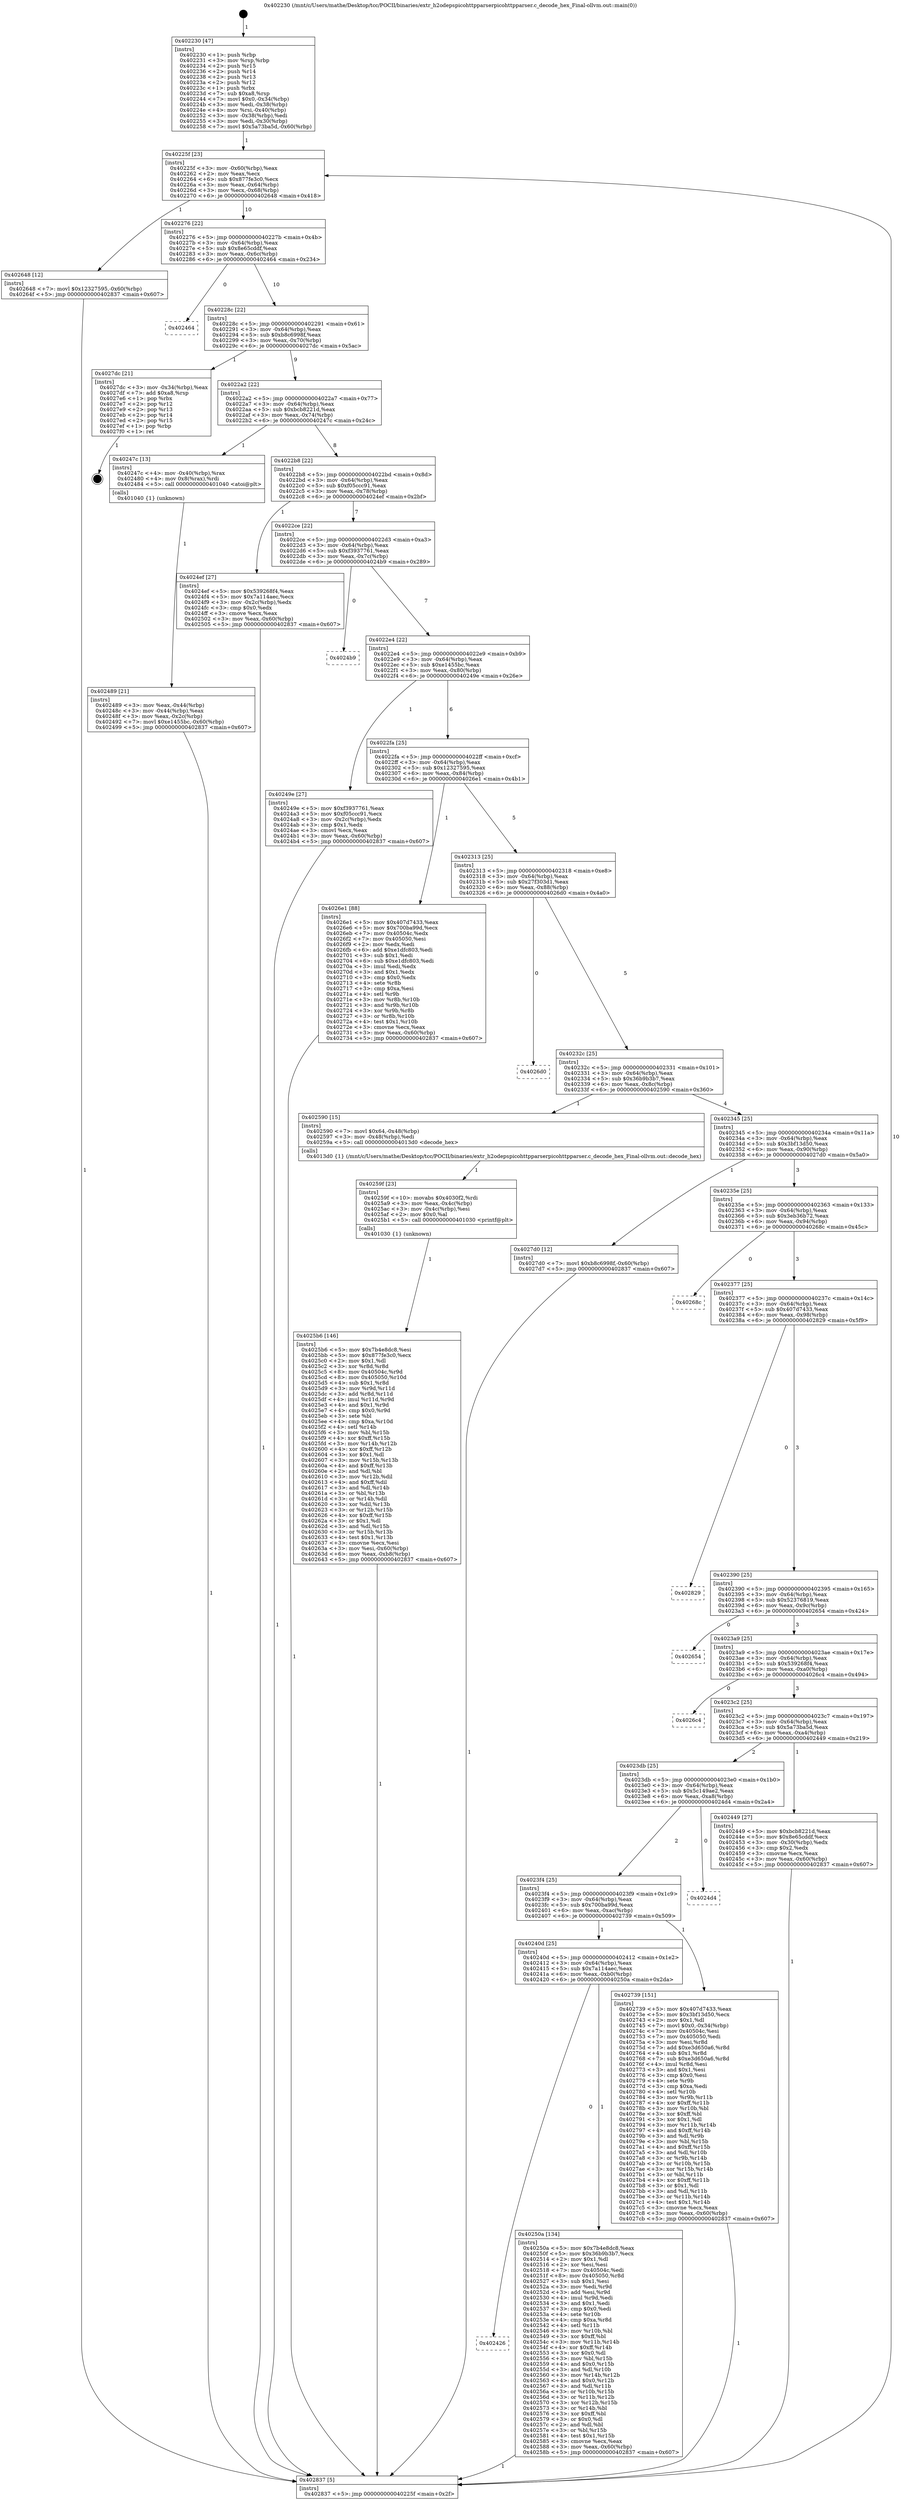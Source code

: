 digraph "0x402230" {
  label = "0x402230 (/mnt/c/Users/mathe/Desktop/tcc/POCII/binaries/extr_h2odepspicohttpparserpicohttpparser.c_decode_hex_Final-ollvm.out::main(0))"
  labelloc = "t"
  node[shape=record]

  Entry [label="",width=0.3,height=0.3,shape=circle,fillcolor=black,style=filled]
  "0x40225f" [label="{
     0x40225f [23]\l
     | [instrs]\l
     &nbsp;&nbsp;0x40225f \<+3\>: mov -0x60(%rbp),%eax\l
     &nbsp;&nbsp;0x402262 \<+2\>: mov %eax,%ecx\l
     &nbsp;&nbsp;0x402264 \<+6\>: sub $0x877fe3c0,%ecx\l
     &nbsp;&nbsp;0x40226a \<+3\>: mov %eax,-0x64(%rbp)\l
     &nbsp;&nbsp;0x40226d \<+3\>: mov %ecx,-0x68(%rbp)\l
     &nbsp;&nbsp;0x402270 \<+6\>: je 0000000000402648 \<main+0x418\>\l
  }"]
  "0x402648" [label="{
     0x402648 [12]\l
     | [instrs]\l
     &nbsp;&nbsp;0x402648 \<+7\>: movl $0x12327595,-0x60(%rbp)\l
     &nbsp;&nbsp;0x40264f \<+5\>: jmp 0000000000402837 \<main+0x607\>\l
  }"]
  "0x402276" [label="{
     0x402276 [22]\l
     | [instrs]\l
     &nbsp;&nbsp;0x402276 \<+5\>: jmp 000000000040227b \<main+0x4b\>\l
     &nbsp;&nbsp;0x40227b \<+3\>: mov -0x64(%rbp),%eax\l
     &nbsp;&nbsp;0x40227e \<+5\>: sub $0x8e65cddf,%eax\l
     &nbsp;&nbsp;0x402283 \<+3\>: mov %eax,-0x6c(%rbp)\l
     &nbsp;&nbsp;0x402286 \<+6\>: je 0000000000402464 \<main+0x234\>\l
  }"]
  Exit [label="",width=0.3,height=0.3,shape=circle,fillcolor=black,style=filled,peripheries=2]
  "0x402464" [label="{
     0x402464\l
  }", style=dashed]
  "0x40228c" [label="{
     0x40228c [22]\l
     | [instrs]\l
     &nbsp;&nbsp;0x40228c \<+5\>: jmp 0000000000402291 \<main+0x61\>\l
     &nbsp;&nbsp;0x402291 \<+3\>: mov -0x64(%rbp),%eax\l
     &nbsp;&nbsp;0x402294 \<+5\>: sub $0xb8c6998f,%eax\l
     &nbsp;&nbsp;0x402299 \<+3\>: mov %eax,-0x70(%rbp)\l
     &nbsp;&nbsp;0x40229c \<+6\>: je 00000000004027dc \<main+0x5ac\>\l
  }"]
  "0x4025b6" [label="{
     0x4025b6 [146]\l
     | [instrs]\l
     &nbsp;&nbsp;0x4025b6 \<+5\>: mov $0x7b4e8dc8,%esi\l
     &nbsp;&nbsp;0x4025bb \<+5\>: mov $0x877fe3c0,%ecx\l
     &nbsp;&nbsp;0x4025c0 \<+2\>: mov $0x1,%dl\l
     &nbsp;&nbsp;0x4025c2 \<+3\>: xor %r8d,%r8d\l
     &nbsp;&nbsp;0x4025c5 \<+8\>: mov 0x40504c,%r9d\l
     &nbsp;&nbsp;0x4025cd \<+8\>: mov 0x405050,%r10d\l
     &nbsp;&nbsp;0x4025d5 \<+4\>: sub $0x1,%r8d\l
     &nbsp;&nbsp;0x4025d9 \<+3\>: mov %r9d,%r11d\l
     &nbsp;&nbsp;0x4025dc \<+3\>: add %r8d,%r11d\l
     &nbsp;&nbsp;0x4025df \<+4\>: imul %r11d,%r9d\l
     &nbsp;&nbsp;0x4025e3 \<+4\>: and $0x1,%r9d\l
     &nbsp;&nbsp;0x4025e7 \<+4\>: cmp $0x0,%r9d\l
     &nbsp;&nbsp;0x4025eb \<+3\>: sete %bl\l
     &nbsp;&nbsp;0x4025ee \<+4\>: cmp $0xa,%r10d\l
     &nbsp;&nbsp;0x4025f2 \<+4\>: setl %r14b\l
     &nbsp;&nbsp;0x4025f6 \<+3\>: mov %bl,%r15b\l
     &nbsp;&nbsp;0x4025f9 \<+4\>: xor $0xff,%r15b\l
     &nbsp;&nbsp;0x4025fd \<+3\>: mov %r14b,%r12b\l
     &nbsp;&nbsp;0x402600 \<+4\>: xor $0xff,%r12b\l
     &nbsp;&nbsp;0x402604 \<+3\>: xor $0x1,%dl\l
     &nbsp;&nbsp;0x402607 \<+3\>: mov %r15b,%r13b\l
     &nbsp;&nbsp;0x40260a \<+4\>: and $0xff,%r13b\l
     &nbsp;&nbsp;0x40260e \<+2\>: and %dl,%bl\l
     &nbsp;&nbsp;0x402610 \<+3\>: mov %r12b,%dil\l
     &nbsp;&nbsp;0x402613 \<+4\>: and $0xff,%dil\l
     &nbsp;&nbsp;0x402617 \<+3\>: and %dl,%r14b\l
     &nbsp;&nbsp;0x40261a \<+3\>: or %bl,%r13b\l
     &nbsp;&nbsp;0x40261d \<+3\>: or %r14b,%dil\l
     &nbsp;&nbsp;0x402620 \<+3\>: xor %dil,%r13b\l
     &nbsp;&nbsp;0x402623 \<+3\>: or %r12b,%r15b\l
     &nbsp;&nbsp;0x402626 \<+4\>: xor $0xff,%r15b\l
     &nbsp;&nbsp;0x40262a \<+3\>: or $0x1,%dl\l
     &nbsp;&nbsp;0x40262d \<+3\>: and %dl,%r15b\l
     &nbsp;&nbsp;0x402630 \<+3\>: or %r15b,%r13b\l
     &nbsp;&nbsp;0x402633 \<+4\>: test $0x1,%r13b\l
     &nbsp;&nbsp;0x402637 \<+3\>: cmovne %ecx,%esi\l
     &nbsp;&nbsp;0x40263a \<+3\>: mov %esi,-0x60(%rbp)\l
     &nbsp;&nbsp;0x40263d \<+6\>: mov %eax,-0xb8(%rbp)\l
     &nbsp;&nbsp;0x402643 \<+5\>: jmp 0000000000402837 \<main+0x607\>\l
  }"]
  "0x4027dc" [label="{
     0x4027dc [21]\l
     | [instrs]\l
     &nbsp;&nbsp;0x4027dc \<+3\>: mov -0x34(%rbp),%eax\l
     &nbsp;&nbsp;0x4027df \<+7\>: add $0xa8,%rsp\l
     &nbsp;&nbsp;0x4027e6 \<+1\>: pop %rbx\l
     &nbsp;&nbsp;0x4027e7 \<+2\>: pop %r12\l
     &nbsp;&nbsp;0x4027e9 \<+2\>: pop %r13\l
     &nbsp;&nbsp;0x4027eb \<+2\>: pop %r14\l
     &nbsp;&nbsp;0x4027ed \<+2\>: pop %r15\l
     &nbsp;&nbsp;0x4027ef \<+1\>: pop %rbp\l
     &nbsp;&nbsp;0x4027f0 \<+1\>: ret\l
  }"]
  "0x4022a2" [label="{
     0x4022a2 [22]\l
     | [instrs]\l
     &nbsp;&nbsp;0x4022a2 \<+5\>: jmp 00000000004022a7 \<main+0x77\>\l
     &nbsp;&nbsp;0x4022a7 \<+3\>: mov -0x64(%rbp),%eax\l
     &nbsp;&nbsp;0x4022aa \<+5\>: sub $0xbcb8221d,%eax\l
     &nbsp;&nbsp;0x4022af \<+3\>: mov %eax,-0x74(%rbp)\l
     &nbsp;&nbsp;0x4022b2 \<+6\>: je 000000000040247c \<main+0x24c\>\l
  }"]
  "0x40259f" [label="{
     0x40259f [23]\l
     | [instrs]\l
     &nbsp;&nbsp;0x40259f \<+10\>: movabs $0x4030f2,%rdi\l
     &nbsp;&nbsp;0x4025a9 \<+3\>: mov %eax,-0x4c(%rbp)\l
     &nbsp;&nbsp;0x4025ac \<+3\>: mov -0x4c(%rbp),%esi\l
     &nbsp;&nbsp;0x4025af \<+2\>: mov $0x0,%al\l
     &nbsp;&nbsp;0x4025b1 \<+5\>: call 0000000000401030 \<printf@plt\>\l
     | [calls]\l
     &nbsp;&nbsp;0x401030 \{1\} (unknown)\l
  }"]
  "0x40247c" [label="{
     0x40247c [13]\l
     | [instrs]\l
     &nbsp;&nbsp;0x40247c \<+4\>: mov -0x40(%rbp),%rax\l
     &nbsp;&nbsp;0x402480 \<+4\>: mov 0x8(%rax),%rdi\l
     &nbsp;&nbsp;0x402484 \<+5\>: call 0000000000401040 \<atoi@plt\>\l
     | [calls]\l
     &nbsp;&nbsp;0x401040 \{1\} (unknown)\l
  }"]
  "0x4022b8" [label="{
     0x4022b8 [22]\l
     | [instrs]\l
     &nbsp;&nbsp;0x4022b8 \<+5\>: jmp 00000000004022bd \<main+0x8d\>\l
     &nbsp;&nbsp;0x4022bd \<+3\>: mov -0x64(%rbp),%eax\l
     &nbsp;&nbsp;0x4022c0 \<+5\>: sub $0xf05ccc91,%eax\l
     &nbsp;&nbsp;0x4022c5 \<+3\>: mov %eax,-0x78(%rbp)\l
     &nbsp;&nbsp;0x4022c8 \<+6\>: je 00000000004024ef \<main+0x2bf\>\l
  }"]
  "0x402426" [label="{
     0x402426\l
  }", style=dashed]
  "0x4024ef" [label="{
     0x4024ef [27]\l
     | [instrs]\l
     &nbsp;&nbsp;0x4024ef \<+5\>: mov $0x539268f4,%eax\l
     &nbsp;&nbsp;0x4024f4 \<+5\>: mov $0x7a114aec,%ecx\l
     &nbsp;&nbsp;0x4024f9 \<+3\>: mov -0x2c(%rbp),%edx\l
     &nbsp;&nbsp;0x4024fc \<+3\>: cmp $0x0,%edx\l
     &nbsp;&nbsp;0x4024ff \<+3\>: cmove %ecx,%eax\l
     &nbsp;&nbsp;0x402502 \<+3\>: mov %eax,-0x60(%rbp)\l
     &nbsp;&nbsp;0x402505 \<+5\>: jmp 0000000000402837 \<main+0x607\>\l
  }"]
  "0x4022ce" [label="{
     0x4022ce [22]\l
     | [instrs]\l
     &nbsp;&nbsp;0x4022ce \<+5\>: jmp 00000000004022d3 \<main+0xa3\>\l
     &nbsp;&nbsp;0x4022d3 \<+3\>: mov -0x64(%rbp),%eax\l
     &nbsp;&nbsp;0x4022d6 \<+5\>: sub $0xf3937761,%eax\l
     &nbsp;&nbsp;0x4022db \<+3\>: mov %eax,-0x7c(%rbp)\l
     &nbsp;&nbsp;0x4022de \<+6\>: je 00000000004024b9 \<main+0x289\>\l
  }"]
  "0x40250a" [label="{
     0x40250a [134]\l
     | [instrs]\l
     &nbsp;&nbsp;0x40250a \<+5\>: mov $0x7b4e8dc8,%eax\l
     &nbsp;&nbsp;0x40250f \<+5\>: mov $0x36b9b3b7,%ecx\l
     &nbsp;&nbsp;0x402514 \<+2\>: mov $0x1,%dl\l
     &nbsp;&nbsp;0x402516 \<+2\>: xor %esi,%esi\l
     &nbsp;&nbsp;0x402518 \<+7\>: mov 0x40504c,%edi\l
     &nbsp;&nbsp;0x40251f \<+8\>: mov 0x405050,%r8d\l
     &nbsp;&nbsp;0x402527 \<+3\>: sub $0x1,%esi\l
     &nbsp;&nbsp;0x40252a \<+3\>: mov %edi,%r9d\l
     &nbsp;&nbsp;0x40252d \<+3\>: add %esi,%r9d\l
     &nbsp;&nbsp;0x402530 \<+4\>: imul %r9d,%edi\l
     &nbsp;&nbsp;0x402534 \<+3\>: and $0x1,%edi\l
     &nbsp;&nbsp;0x402537 \<+3\>: cmp $0x0,%edi\l
     &nbsp;&nbsp;0x40253a \<+4\>: sete %r10b\l
     &nbsp;&nbsp;0x40253e \<+4\>: cmp $0xa,%r8d\l
     &nbsp;&nbsp;0x402542 \<+4\>: setl %r11b\l
     &nbsp;&nbsp;0x402546 \<+3\>: mov %r10b,%bl\l
     &nbsp;&nbsp;0x402549 \<+3\>: xor $0xff,%bl\l
     &nbsp;&nbsp;0x40254c \<+3\>: mov %r11b,%r14b\l
     &nbsp;&nbsp;0x40254f \<+4\>: xor $0xff,%r14b\l
     &nbsp;&nbsp;0x402553 \<+3\>: xor $0x0,%dl\l
     &nbsp;&nbsp;0x402556 \<+3\>: mov %bl,%r15b\l
     &nbsp;&nbsp;0x402559 \<+4\>: and $0x0,%r15b\l
     &nbsp;&nbsp;0x40255d \<+3\>: and %dl,%r10b\l
     &nbsp;&nbsp;0x402560 \<+3\>: mov %r14b,%r12b\l
     &nbsp;&nbsp;0x402563 \<+4\>: and $0x0,%r12b\l
     &nbsp;&nbsp;0x402567 \<+3\>: and %dl,%r11b\l
     &nbsp;&nbsp;0x40256a \<+3\>: or %r10b,%r15b\l
     &nbsp;&nbsp;0x40256d \<+3\>: or %r11b,%r12b\l
     &nbsp;&nbsp;0x402570 \<+3\>: xor %r12b,%r15b\l
     &nbsp;&nbsp;0x402573 \<+3\>: or %r14b,%bl\l
     &nbsp;&nbsp;0x402576 \<+3\>: xor $0xff,%bl\l
     &nbsp;&nbsp;0x402579 \<+3\>: or $0x0,%dl\l
     &nbsp;&nbsp;0x40257c \<+2\>: and %dl,%bl\l
     &nbsp;&nbsp;0x40257e \<+3\>: or %bl,%r15b\l
     &nbsp;&nbsp;0x402581 \<+4\>: test $0x1,%r15b\l
     &nbsp;&nbsp;0x402585 \<+3\>: cmovne %ecx,%eax\l
     &nbsp;&nbsp;0x402588 \<+3\>: mov %eax,-0x60(%rbp)\l
     &nbsp;&nbsp;0x40258b \<+5\>: jmp 0000000000402837 \<main+0x607\>\l
  }"]
  "0x4024b9" [label="{
     0x4024b9\l
  }", style=dashed]
  "0x4022e4" [label="{
     0x4022e4 [22]\l
     | [instrs]\l
     &nbsp;&nbsp;0x4022e4 \<+5\>: jmp 00000000004022e9 \<main+0xb9\>\l
     &nbsp;&nbsp;0x4022e9 \<+3\>: mov -0x64(%rbp),%eax\l
     &nbsp;&nbsp;0x4022ec \<+5\>: sub $0xe1455bc,%eax\l
     &nbsp;&nbsp;0x4022f1 \<+3\>: mov %eax,-0x80(%rbp)\l
     &nbsp;&nbsp;0x4022f4 \<+6\>: je 000000000040249e \<main+0x26e\>\l
  }"]
  "0x40240d" [label="{
     0x40240d [25]\l
     | [instrs]\l
     &nbsp;&nbsp;0x40240d \<+5\>: jmp 0000000000402412 \<main+0x1e2\>\l
     &nbsp;&nbsp;0x402412 \<+3\>: mov -0x64(%rbp),%eax\l
     &nbsp;&nbsp;0x402415 \<+5\>: sub $0x7a114aec,%eax\l
     &nbsp;&nbsp;0x40241a \<+6\>: mov %eax,-0xb0(%rbp)\l
     &nbsp;&nbsp;0x402420 \<+6\>: je 000000000040250a \<main+0x2da\>\l
  }"]
  "0x40249e" [label="{
     0x40249e [27]\l
     | [instrs]\l
     &nbsp;&nbsp;0x40249e \<+5\>: mov $0xf3937761,%eax\l
     &nbsp;&nbsp;0x4024a3 \<+5\>: mov $0xf05ccc91,%ecx\l
     &nbsp;&nbsp;0x4024a8 \<+3\>: mov -0x2c(%rbp),%edx\l
     &nbsp;&nbsp;0x4024ab \<+3\>: cmp $0x1,%edx\l
     &nbsp;&nbsp;0x4024ae \<+3\>: cmovl %ecx,%eax\l
     &nbsp;&nbsp;0x4024b1 \<+3\>: mov %eax,-0x60(%rbp)\l
     &nbsp;&nbsp;0x4024b4 \<+5\>: jmp 0000000000402837 \<main+0x607\>\l
  }"]
  "0x4022fa" [label="{
     0x4022fa [25]\l
     | [instrs]\l
     &nbsp;&nbsp;0x4022fa \<+5\>: jmp 00000000004022ff \<main+0xcf\>\l
     &nbsp;&nbsp;0x4022ff \<+3\>: mov -0x64(%rbp),%eax\l
     &nbsp;&nbsp;0x402302 \<+5\>: sub $0x12327595,%eax\l
     &nbsp;&nbsp;0x402307 \<+6\>: mov %eax,-0x84(%rbp)\l
     &nbsp;&nbsp;0x40230d \<+6\>: je 00000000004026e1 \<main+0x4b1\>\l
  }"]
  "0x402739" [label="{
     0x402739 [151]\l
     | [instrs]\l
     &nbsp;&nbsp;0x402739 \<+5\>: mov $0x407d7433,%eax\l
     &nbsp;&nbsp;0x40273e \<+5\>: mov $0x3bf13d50,%ecx\l
     &nbsp;&nbsp;0x402743 \<+2\>: mov $0x1,%dl\l
     &nbsp;&nbsp;0x402745 \<+7\>: movl $0x0,-0x34(%rbp)\l
     &nbsp;&nbsp;0x40274c \<+7\>: mov 0x40504c,%esi\l
     &nbsp;&nbsp;0x402753 \<+7\>: mov 0x405050,%edi\l
     &nbsp;&nbsp;0x40275a \<+3\>: mov %esi,%r8d\l
     &nbsp;&nbsp;0x40275d \<+7\>: add $0xe3d650a6,%r8d\l
     &nbsp;&nbsp;0x402764 \<+4\>: sub $0x1,%r8d\l
     &nbsp;&nbsp;0x402768 \<+7\>: sub $0xe3d650a6,%r8d\l
     &nbsp;&nbsp;0x40276f \<+4\>: imul %r8d,%esi\l
     &nbsp;&nbsp;0x402773 \<+3\>: and $0x1,%esi\l
     &nbsp;&nbsp;0x402776 \<+3\>: cmp $0x0,%esi\l
     &nbsp;&nbsp;0x402779 \<+4\>: sete %r9b\l
     &nbsp;&nbsp;0x40277d \<+3\>: cmp $0xa,%edi\l
     &nbsp;&nbsp;0x402780 \<+4\>: setl %r10b\l
     &nbsp;&nbsp;0x402784 \<+3\>: mov %r9b,%r11b\l
     &nbsp;&nbsp;0x402787 \<+4\>: xor $0xff,%r11b\l
     &nbsp;&nbsp;0x40278b \<+3\>: mov %r10b,%bl\l
     &nbsp;&nbsp;0x40278e \<+3\>: xor $0xff,%bl\l
     &nbsp;&nbsp;0x402791 \<+3\>: xor $0x1,%dl\l
     &nbsp;&nbsp;0x402794 \<+3\>: mov %r11b,%r14b\l
     &nbsp;&nbsp;0x402797 \<+4\>: and $0xff,%r14b\l
     &nbsp;&nbsp;0x40279b \<+3\>: and %dl,%r9b\l
     &nbsp;&nbsp;0x40279e \<+3\>: mov %bl,%r15b\l
     &nbsp;&nbsp;0x4027a1 \<+4\>: and $0xff,%r15b\l
     &nbsp;&nbsp;0x4027a5 \<+3\>: and %dl,%r10b\l
     &nbsp;&nbsp;0x4027a8 \<+3\>: or %r9b,%r14b\l
     &nbsp;&nbsp;0x4027ab \<+3\>: or %r10b,%r15b\l
     &nbsp;&nbsp;0x4027ae \<+3\>: xor %r15b,%r14b\l
     &nbsp;&nbsp;0x4027b1 \<+3\>: or %bl,%r11b\l
     &nbsp;&nbsp;0x4027b4 \<+4\>: xor $0xff,%r11b\l
     &nbsp;&nbsp;0x4027b8 \<+3\>: or $0x1,%dl\l
     &nbsp;&nbsp;0x4027bb \<+3\>: and %dl,%r11b\l
     &nbsp;&nbsp;0x4027be \<+3\>: or %r11b,%r14b\l
     &nbsp;&nbsp;0x4027c1 \<+4\>: test $0x1,%r14b\l
     &nbsp;&nbsp;0x4027c5 \<+3\>: cmovne %ecx,%eax\l
     &nbsp;&nbsp;0x4027c8 \<+3\>: mov %eax,-0x60(%rbp)\l
     &nbsp;&nbsp;0x4027cb \<+5\>: jmp 0000000000402837 \<main+0x607\>\l
  }"]
  "0x4026e1" [label="{
     0x4026e1 [88]\l
     | [instrs]\l
     &nbsp;&nbsp;0x4026e1 \<+5\>: mov $0x407d7433,%eax\l
     &nbsp;&nbsp;0x4026e6 \<+5\>: mov $0x700ba99d,%ecx\l
     &nbsp;&nbsp;0x4026eb \<+7\>: mov 0x40504c,%edx\l
     &nbsp;&nbsp;0x4026f2 \<+7\>: mov 0x405050,%esi\l
     &nbsp;&nbsp;0x4026f9 \<+2\>: mov %edx,%edi\l
     &nbsp;&nbsp;0x4026fb \<+6\>: add $0xe1dfc803,%edi\l
     &nbsp;&nbsp;0x402701 \<+3\>: sub $0x1,%edi\l
     &nbsp;&nbsp;0x402704 \<+6\>: sub $0xe1dfc803,%edi\l
     &nbsp;&nbsp;0x40270a \<+3\>: imul %edi,%edx\l
     &nbsp;&nbsp;0x40270d \<+3\>: and $0x1,%edx\l
     &nbsp;&nbsp;0x402710 \<+3\>: cmp $0x0,%edx\l
     &nbsp;&nbsp;0x402713 \<+4\>: sete %r8b\l
     &nbsp;&nbsp;0x402717 \<+3\>: cmp $0xa,%esi\l
     &nbsp;&nbsp;0x40271a \<+4\>: setl %r9b\l
     &nbsp;&nbsp;0x40271e \<+3\>: mov %r8b,%r10b\l
     &nbsp;&nbsp;0x402721 \<+3\>: and %r9b,%r10b\l
     &nbsp;&nbsp;0x402724 \<+3\>: xor %r9b,%r8b\l
     &nbsp;&nbsp;0x402727 \<+3\>: or %r8b,%r10b\l
     &nbsp;&nbsp;0x40272a \<+4\>: test $0x1,%r10b\l
     &nbsp;&nbsp;0x40272e \<+3\>: cmovne %ecx,%eax\l
     &nbsp;&nbsp;0x402731 \<+3\>: mov %eax,-0x60(%rbp)\l
     &nbsp;&nbsp;0x402734 \<+5\>: jmp 0000000000402837 \<main+0x607\>\l
  }"]
  "0x402313" [label="{
     0x402313 [25]\l
     | [instrs]\l
     &nbsp;&nbsp;0x402313 \<+5\>: jmp 0000000000402318 \<main+0xe8\>\l
     &nbsp;&nbsp;0x402318 \<+3\>: mov -0x64(%rbp),%eax\l
     &nbsp;&nbsp;0x40231b \<+5\>: sub $0x27f303d1,%eax\l
     &nbsp;&nbsp;0x402320 \<+6\>: mov %eax,-0x88(%rbp)\l
     &nbsp;&nbsp;0x402326 \<+6\>: je 00000000004026d0 \<main+0x4a0\>\l
  }"]
  "0x4023f4" [label="{
     0x4023f4 [25]\l
     | [instrs]\l
     &nbsp;&nbsp;0x4023f4 \<+5\>: jmp 00000000004023f9 \<main+0x1c9\>\l
     &nbsp;&nbsp;0x4023f9 \<+3\>: mov -0x64(%rbp),%eax\l
     &nbsp;&nbsp;0x4023fc \<+5\>: sub $0x700ba99d,%eax\l
     &nbsp;&nbsp;0x402401 \<+6\>: mov %eax,-0xac(%rbp)\l
     &nbsp;&nbsp;0x402407 \<+6\>: je 0000000000402739 \<main+0x509\>\l
  }"]
  "0x4026d0" [label="{
     0x4026d0\l
  }", style=dashed]
  "0x40232c" [label="{
     0x40232c [25]\l
     | [instrs]\l
     &nbsp;&nbsp;0x40232c \<+5\>: jmp 0000000000402331 \<main+0x101\>\l
     &nbsp;&nbsp;0x402331 \<+3\>: mov -0x64(%rbp),%eax\l
     &nbsp;&nbsp;0x402334 \<+5\>: sub $0x36b9b3b7,%eax\l
     &nbsp;&nbsp;0x402339 \<+6\>: mov %eax,-0x8c(%rbp)\l
     &nbsp;&nbsp;0x40233f \<+6\>: je 0000000000402590 \<main+0x360\>\l
  }"]
  "0x4024d4" [label="{
     0x4024d4\l
  }", style=dashed]
  "0x402590" [label="{
     0x402590 [15]\l
     | [instrs]\l
     &nbsp;&nbsp;0x402590 \<+7\>: movl $0x64,-0x48(%rbp)\l
     &nbsp;&nbsp;0x402597 \<+3\>: mov -0x48(%rbp),%edi\l
     &nbsp;&nbsp;0x40259a \<+5\>: call 00000000004013d0 \<decode_hex\>\l
     | [calls]\l
     &nbsp;&nbsp;0x4013d0 \{1\} (/mnt/c/Users/mathe/Desktop/tcc/POCII/binaries/extr_h2odepspicohttpparserpicohttpparser.c_decode_hex_Final-ollvm.out::decode_hex)\l
  }"]
  "0x402345" [label="{
     0x402345 [25]\l
     | [instrs]\l
     &nbsp;&nbsp;0x402345 \<+5\>: jmp 000000000040234a \<main+0x11a\>\l
     &nbsp;&nbsp;0x40234a \<+3\>: mov -0x64(%rbp),%eax\l
     &nbsp;&nbsp;0x40234d \<+5\>: sub $0x3bf13d50,%eax\l
     &nbsp;&nbsp;0x402352 \<+6\>: mov %eax,-0x90(%rbp)\l
     &nbsp;&nbsp;0x402358 \<+6\>: je 00000000004027d0 \<main+0x5a0\>\l
  }"]
  "0x402489" [label="{
     0x402489 [21]\l
     | [instrs]\l
     &nbsp;&nbsp;0x402489 \<+3\>: mov %eax,-0x44(%rbp)\l
     &nbsp;&nbsp;0x40248c \<+3\>: mov -0x44(%rbp),%eax\l
     &nbsp;&nbsp;0x40248f \<+3\>: mov %eax,-0x2c(%rbp)\l
     &nbsp;&nbsp;0x402492 \<+7\>: movl $0xe1455bc,-0x60(%rbp)\l
     &nbsp;&nbsp;0x402499 \<+5\>: jmp 0000000000402837 \<main+0x607\>\l
  }"]
  "0x4027d0" [label="{
     0x4027d0 [12]\l
     | [instrs]\l
     &nbsp;&nbsp;0x4027d0 \<+7\>: movl $0xb8c6998f,-0x60(%rbp)\l
     &nbsp;&nbsp;0x4027d7 \<+5\>: jmp 0000000000402837 \<main+0x607\>\l
  }"]
  "0x40235e" [label="{
     0x40235e [25]\l
     | [instrs]\l
     &nbsp;&nbsp;0x40235e \<+5\>: jmp 0000000000402363 \<main+0x133\>\l
     &nbsp;&nbsp;0x402363 \<+3\>: mov -0x64(%rbp),%eax\l
     &nbsp;&nbsp;0x402366 \<+5\>: sub $0x3eb36b72,%eax\l
     &nbsp;&nbsp;0x40236b \<+6\>: mov %eax,-0x94(%rbp)\l
     &nbsp;&nbsp;0x402371 \<+6\>: je 000000000040268c \<main+0x45c\>\l
  }"]
  "0x402230" [label="{
     0x402230 [47]\l
     | [instrs]\l
     &nbsp;&nbsp;0x402230 \<+1\>: push %rbp\l
     &nbsp;&nbsp;0x402231 \<+3\>: mov %rsp,%rbp\l
     &nbsp;&nbsp;0x402234 \<+2\>: push %r15\l
     &nbsp;&nbsp;0x402236 \<+2\>: push %r14\l
     &nbsp;&nbsp;0x402238 \<+2\>: push %r13\l
     &nbsp;&nbsp;0x40223a \<+2\>: push %r12\l
     &nbsp;&nbsp;0x40223c \<+1\>: push %rbx\l
     &nbsp;&nbsp;0x40223d \<+7\>: sub $0xa8,%rsp\l
     &nbsp;&nbsp;0x402244 \<+7\>: movl $0x0,-0x34(%rbp)\l
     &nbsp;&nbsp;0x40224b \<+3\>: mov %edi,-0x38(%rbp)\l
     &nbsp;&nbsp;0x40224e \<+4\>: mov %rsi,-0x40(%rbp)\l
     &nbsp;&nbsp;0x402252 \<+3\>: mov -0x38(%rbp),%edi\l
     &nbsp;&nbsp;0x402255 \<+3\>: mov %edi,-0x30(%rbp)\l
     &nbsp;&nbsp;0x402258 \<+7\>: movl $0x5a73ba5d,-0x60(%rbp)\l
  }"]
  "0x40268c" [label="{
     0x40268c\l
  }", style=dashed]
  "0x402377" [label="{
     0x402377 [25]\l
     | [instrs]\l
     &nbsp;&nbsp;0x402377 \<+5\>: jmp 000000000040237c \<main+0x14c\>\l
     &nbsp;&nbsp;0x40237c \<+3\>: mov -0x64(%rbp),%eax\l
     &nbsp;&nbsp;0x40237f \<+5\>: sub $0x407d7433,%eax\l
     &nbsp;&nbsp;0x402384 \<+6\>: mov %eax,-0x98(%rbp)\l
     &nbsp;&nbsp;0x40238a \<+6\>: je 0000000000402829 \<main+0x5f9\>\l
  }"]
  "0x402837" [label="{
     0x402837 [5]\l
     | [instrs]\l
     &nbsp;&nbsp;0x402837 \<+5\>: jmp 000000000040225f \<main+0x2f\>\l
  }"]
  "0x402829" [label="{
     0x402829\l
  }", style=dashed]
  "0x402390" [label="{
     0x402390 [25]\l
     | [instrs]\l
     &nbsp;&nbsp;0x402390 \<+5\>: jmp 0000000000402395 \<main+0x165\>\l
     &nbsp;&nbsp;0x402395 \<+3\>: mov -0x64(%rbp),%eax\l
     &nbsp;&nbsp;0x402398 \<+5\>: sub $0x52376819,%eax\l
     &nbsp;&nbsp;0x40239d \<+6\>: mov %eax,-0x9c(%rbp)\l
     &nbsp;&nbsp;0x4023a3 \<+6\>: je 0000000000402654 \<main+0x424\>\l
  }"]
  "0x4023db" [label="{
     0x4023db [25]\l
     | [instrs]\l
     &nbsp;&nbsp;0x4023db \<+5\>: jmp 00000000004023e0 \<main+0x1b0\>\l
     &nbsp;&nbsp;0x4023e0 \<+3\>: mov -0x64(%rbp),%eax\l
     &nbsp;&nbsp;0x4023e3 \<+5\>: sub $0x5c149ae2,%eax\l
     &nbsp;&nbsp;0x4023e8 \<+6\>: mov %eax,-0xa8(%rbp)\l
     &nbsp;&nbsp;0x4023ee \<+6\>: je 00000000004024d4 \<main+0x2a4\>\l
  }"]
  "0x402654" [label="{
     0x402654\l
  }", style=dashed]
  "0x4023a9" [label="{
     0x4023a9 [25]\l
     | [instrs]\l
     &nbsp;&nbsp;0x4023a9 \<+5\>: jmp 00000000004023ae \<main+0x17e\>\l
     &nbsp;&nbsp;0x4023ae \<+3\>: mov -0x64(%rbp),%eax\l
     &nbsp;&nbsp;0x4023b1 \<+5\>: sub $0x539268f4,%eax\l
     &nbsp;&nbsp;0x4023b6 \<+6\>: mov %eax,-0xa0(%rbp)\l
     &nbsp;&nbsp;0x4023bc \<+6\>: je 00000000004026c4 \<main+0x494\>\l
  }"]
  "0x402449" [label="{
     0x402449 [27]\l
     | [instrs]\l
     &nbsp;&nbsp;0x402449 \<+5\>: mov $0xbcb8221d,%eax\l
     &nbsp;&nbsp;0x40244e \<+5\>: mov $0x8e65cddf,%ecx\l
     &nbsp;&nbsp;0x402453 \<+3\>: mov -0x30(%rbp),%edx\l
     &nbsp;&nbsp;0x402456 \<+3\>: cmp $0x2,%edx\l
     &nbsp;&nbsp;0x402459 \<+3\>: cmovne %ecx,%eax\l
     &nbsp;&nbsp;0x40245c \<+3\>: mov %eax,-0x60(%rbp)\l
     &nbsp;&nbsp;0x40245f \<+5\>: jmp 0000000000402837 \<main+0x607\>\l
  }"]
  "0x4026c4" [label="{
     0x4026c4\l
  }", style=dashed]
  "0x4023c2" [label="{
     0x4023c2 [25]\l
     | [instrs]\l
     &nbsp;&nbsp;0x4023c2 \<+5\>: jmp 00000000004023c7 \<main+0x197\>\l
     &nbsp;&nbsp;0x4023c7 \<+3\>: mov -0x64(%rbp),%eax\l
     &nbsp;&nbsp;0x4023ca \<+5\>: sub $0x5a73ba5d,%eax\l
     &nbsp;&nbsp;0x4023cf \<+6\>: mov %eax,-0xa4(%rbp)\l
     &nbsp;&nbsp;0x4023d5 \<+6\>: je 0000000000402449 \<main+0x219\>\l
  }"]
  Entry -> "0x402230" [label=" 1"]
  "0x40225f" -> "0x402648" [label=" 1"]
  "0x40225f" -> "0x402276" [label=" 10"]
  "0x4027dc" -> Exit [label=" 1"]
  "0x402276" -> "0x402464" [label=" 0"]
  "0x402276" -> "0x40228c" [label=" 10"]
  "0x4027d0" -> "0x402837" [label=" 1"]
  "0x40228c" -> "0x4027dc" [label=" 1"]
  "0x40228c" -> "0x4022a2" [label=" 9"]
  "0x402739" -> "0x402837" [label=" 1"]
  "0x4022a2" -> "0x40247c" [label=" 1"]
  "0x4022a2" -> "0x4022b8" [label=" 8"]
  "0x4026e1" -> "0x402837" [label=" 1"]
  "0x4022b8" -> "0x4024ef" [label=" 1"]
  "0x4022b8" -> "0x4022ce" [label=" 7"]
  "0x402648" -> "0x402837" [label=" 1"]
  "0x4022ce" -> "0x4024b9" [label=" 0"]
  "0x4022ce" -> "0x4022e4" [label=" 7"]
  "0x4025b6" -> "0x402837" [label=" 1"]
  "0x4022e4" -> "0x40249e" [label=" 1"]
  "0x4022e4" -> "0x4022fa" [label=" 6"]
  "0x402590" -> "0x40259f" [label=" 1"]
  "0x4022fa" -> "0x4026e1" [label=" 1"]
  "0x4022fa" -> "0x402313" [label=" 5"]
  "0x40250a" -> "0x402837" [label=" 1"]
  "0x402313" -> "0x4026d0" [label=" 0"]
  "0x402313" -> "0x40232c" [label=" 5"]
  "0x40240d" -> "0x40250a" [label=" 1"]
  "0x40232c" -> "0x402590" [label=" 1"]
  "0x40232c" -> "0x402345" [label=" 4"]
  "0x40259f" -> "0x4025b6" [label=" 1"]
  "0x402345" -> "0x4027d0" [label=" 1"]
  "0x402345" -> "0x40235e" [label=" 3"]
  "0x4023f4" -> "0x402739" [label=" 1"]
  "0x40235e" -> "0x40268c" [label=" 0"]
  "0x40235e" -> "0x402377" [label=" 3"]
  "0x40240d" -> "0x402426" [label=" 0"]
  "0x402377" -> "0x402829" [label=" 0"]
  "0x402377" -> "0x402390" [label=" 3"]
  "0x4023db" -> "0x4023f4" [label=" 2"]
  "0x402390" -> "0x402654" [label=" 0"]
  "0x402390" -> "0x4023a9" [label=" 3"]
  "0x4023db" -> "0x4024d4" [label=" 0"]
  "0x4023a9" -> "0x4026c4" [label=" 0"]
  "0x4023a9" -> "0x4023c2" [label=" 3"]
  "0x4023f4" -> "0x40240d" [label=" 1"]
  "0x4023c2" -> "0x402449" [label=" 1"]
  "0x4023c2" -> "0x4023db" [label=" 2"]
  "0x402449" -> "0x402837" [label=" 1"]
  "0x402230" -> "0x40225f" [label=" 1"]
  "0x402837" -> "0x40225f" [label=" 10"]
  "0x40247c" -> "0x402489" [label=" 1"]
  "0x402489" -> "0x402837" [label=" 1"]
  "0x40249e" -> "0x402837" [label=" 1"]
  "0x4024ef" -> "0x402837" [label=" 1"]
}
